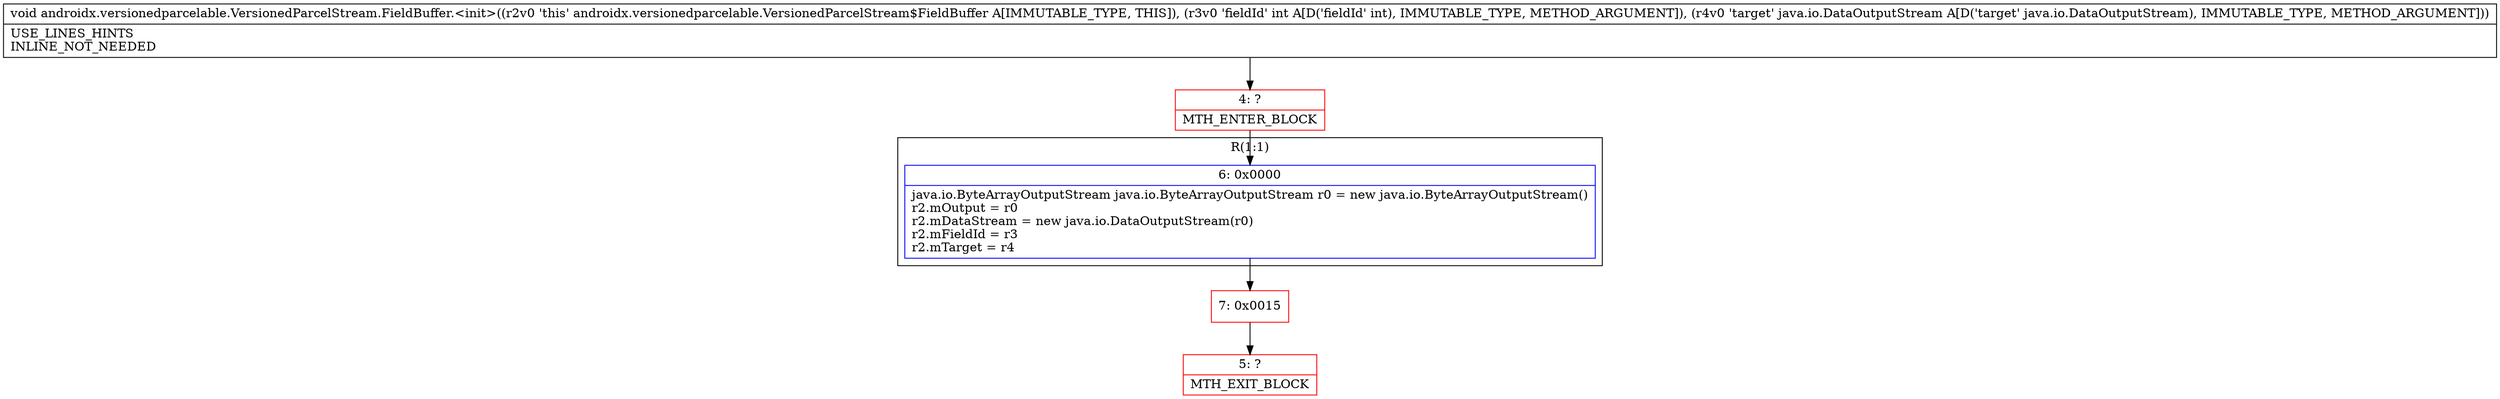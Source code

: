 digraph "CFG forandroidx.versionedparcelable.VersionedParcelStream.FieldBuffer.\<init\>(ILjava\/io\/DataOutputStream;)V" {
subgraph cluster_Region_6126881 {
label = "R(1:1)";
node [shape=record,color=blue];
Node_6 [shape=record,label="{6\:\ 0x0000|java.io.ByteArrayOutputStream java.io.ByteArrayOutputStream r0 = new java.io.ByteArrayOutputStream()\lr2.mOutput = r0\lr2.mDataStream = new java.io.DataOutputStream(r0)\lr2.mFieldId = r3\lr2.mTarget = r4\l}"];
}
Node_4 [shape=record,color=red,label="{4\:\ ?|MTH_ENTER_BLOCK\l}"];
Node_7 [shape=record,color=red,label="{7\:\ 0x0015}"];
Node_5 [shape=record,color=red,label="{5\:\ ?|MTH_EXIT_BLOCK\l}"];
MethodNode[shape=record,label="{void androidx.versionedparcelable.VersionedParcelStream.FieldBuffer.\<init\>((r2v0 'this' androidx.versionedparcelable.VersionedParcelStream$FieldBuffer A[IMMUTABLE_TYPE, THIS]), (r3v0 'fieldId' int A[D('fieldId' int), IMMUTABLE_TYPE, METHOD_ARGUMENT]), (r4v0 'target' java.io.DataOutputStream A[D('target' java.io.DataOutputStream), IMMUTABLE_TYPE, METHOD_ARGUMENT]))  | USE_LINES_HINTS\lINLINE_NOT_NEEDED\l}"];
MethodNode -> Node_4;Node_6 -> Node_7;
Node_4 -> Node_6;
Node_7 -> Node_5;
}

